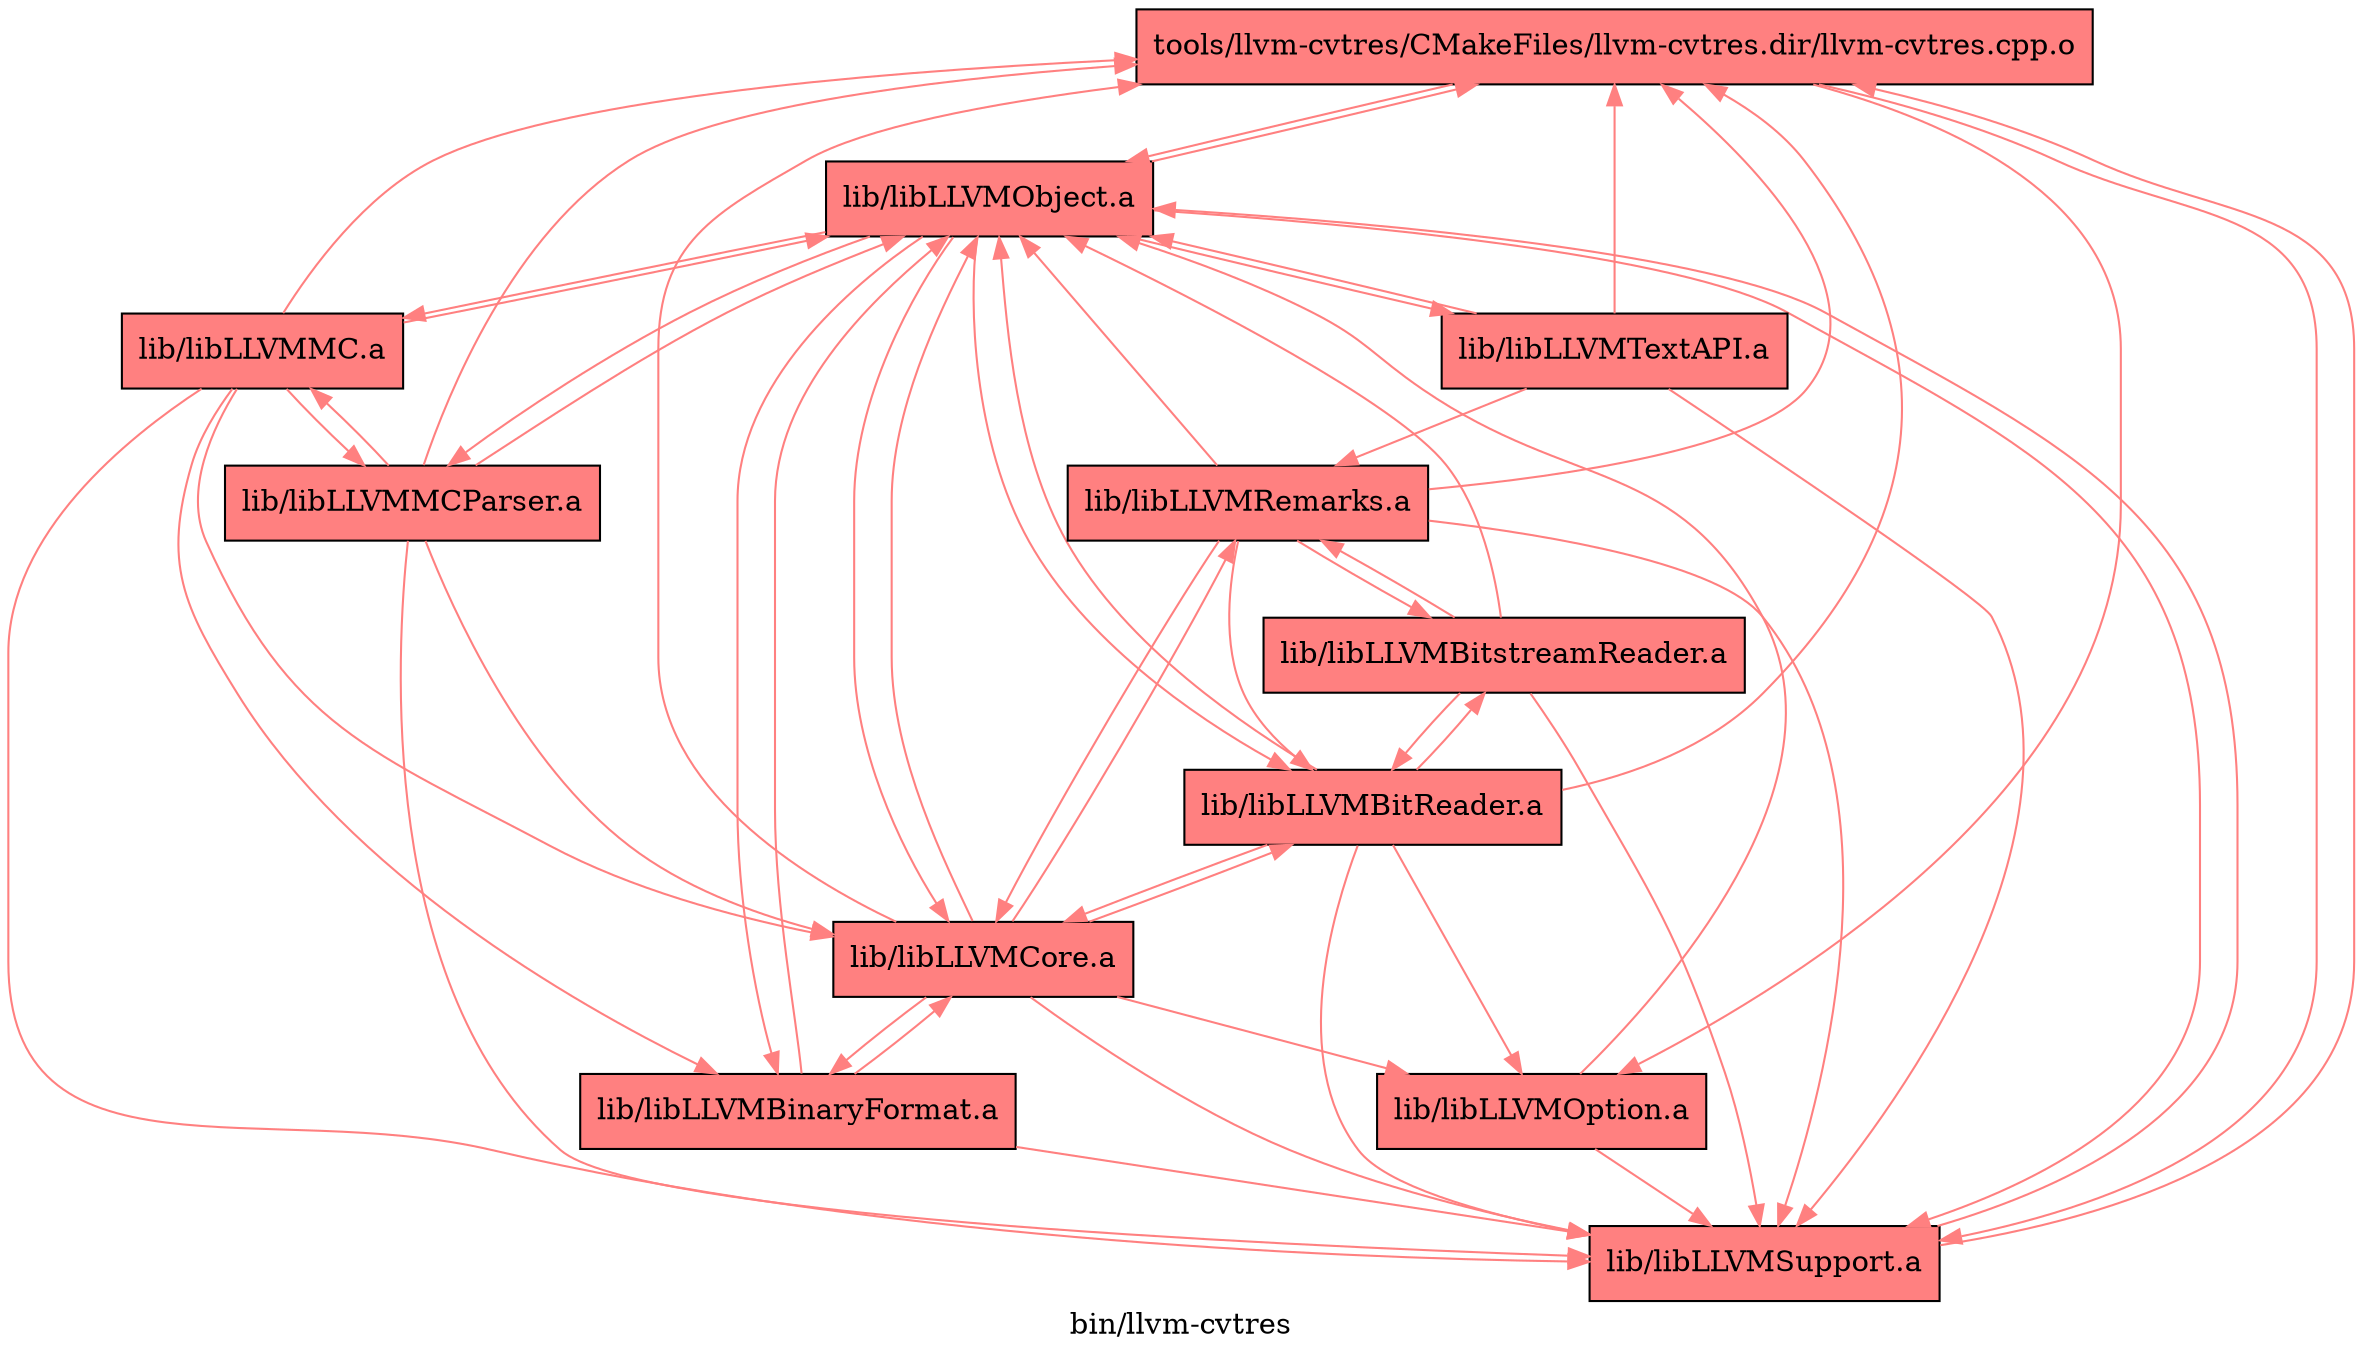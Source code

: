 digraph "bin/llvm-cvtres" {
	label="bin/llvm-cvtres";

	Node0x55bf3ca2f058 [shape=record,shape=record,style=filled,fillcolor="1.000000 0.5 1",label="{tools/llvm-cvtres/CMakeFiles/llvm-cvtres.dir/llvm-cvtres.cpp.o}"];
	Node0x55bf3ca2f058 -> Node0x55bf3ca2efb8[color="1.000000 0.5 1"];
	Node0x55bf3ca2f058 -> Node0x55bf3ca2e108[color="1.000000 0.5 1"];
	Node0x55bf3ca2f058 -> Node0x55bf3ca2e5b8[color="1.000000 0.5 1"];
	Node0x55bf3ca2efb8 [shape=record,shape=record,style=filled,fillcolor="1.000000 0.5 1",label="{lib/libLLVMObject.a}"];
	Node0x55bf3ca2efb8 -> Node0x55bf3ca2e5b8[color="1.000000 0.5 1"];
	Node0x55bf3ca2efb8 -> Node0x55bf3ca35368[color="1.000000 0.5 1"];
	Node0x55bf3ca2efb8 -> Node0x55bf3ca2f058[color="1.000000 0.5 1"];
	Node0x55bf3ca2efb8 -> Node0x55bf3ca35908[color="1.000000 0.5 1"];
	Node0x55bf3ca2efb8 -> Node0x55bf3ca2d668[color="1.000000 0.5 1"];
	Node0x55bf3ca2efb8 -> Node0x55bf3ca2cbc8[color="1.000000 0.5 1"];
	Node0x55bf3ca2efb8 -> Node0x55bf3ca36768[color="1.000000 0.5 1"];
	Node0x55bf3ca2efb8 -> Node0x55bf3ca34e68[color="1.000000 0.5 1"];
	Node0x55bf3ca2e108 [shape=record,shape=record,style=filled,fillcolor="1.000000 0.5 1",label="{lib/libLLVMOption.a}"];
	Node0x55bf3ca2e108 -> Node0x55bf3ca2e5b8[color="1.000000 0.5 1"];
	Node0x55bf3ca2e108 -> Node0x55bf3ca2efb8[color="1.000000 0.5 1"];
	Node0x55bf3ca2e5b8 [shape=record,shape=record,style=filled,fillcolor="1.000000 0.5 1",label="{lib/libLLVMSupport.a}"];
	Node0x55bf3ca2e5b8 -> Node0x55bf3ca2efb8[color="1.000000 0.5 1"];
	Node0x55bf3ca2e5b8 -> Node0x55bf3ca2f058[color="1.000000 0.5 1"];
	Node0x55bf3ca35368 [shape=record,shape=record,style=filled,fillcolor="1.000000 0.5 1",label="{lib/libLLVMBinaryFormat.a}"];
	Node0x55bf3ca35368 -> Node0x55bf3ca2cbc8[color="1.000000 0.5 1"];
	Node0x55bf3ca35368 -> Node0x55bf3ca2efb8[color="1.000000 0.5 1"];
	Node0x55bf3ca35368 -> Node0x55bf3ca2e5b8[color="1.000000 0.5 1"];
	Node0x55bf3ca35908 [shape=record,shape=record,style=filled,fillcolor="1.000000 0.5 1",label="{lib/libLLVMMC.a}"];
	Node0x55bf3ca35908 -> Node0x55bf3ca2efb8[color="1.000000 0.5 1"];
	Node0x55bf3ca35908 -> Node0x55bf3ca2e5b8[color="1.000000 0.5 1"];
	Node0x55bf3ca35908 -> Node0x55bf3ca2cbc8[color="1.000000 0.5 1"];
	Node0x55bf3ca35908 -> Node0x55bf3ca2f058[color="1.000000 0.5 1"];
	Node0x55bf3ca35908 -> Node0x55bf3ca36768[color="1.000000 0.5 1"];
	Node0x55bf3ca35908 -> Node0x55bf3ca35368[color="1.000000 0.5 1"];
	Node0x55bf3ca2d668 [shape=record,shape=record,style=filled,fillcolor="1.000000 0.5 1",label="{lib/libLLVMBitReader.a}"];
	Node0x55bf3ca2d668 -> Node0x55bf3ca2f058[color="1.000000 0.5 1"];
	Node0x55bf3ca2d668 -> Node0x55bf3ca2efb8[color="1.000000 0.5 1"];
	Node0x55bf3ca2d668 -> Node0x55bf3ca2e108[color="1.000000 0.5 1"];
	Node0x55bf3ca2d668 -> Node0x55bf3ca2e5b8[color="1.000000 0.5 1"];
	Node0x55bf3ca2d668 -> Node0x55bf3ca2cbc8[color="1.000000 0.5 1"];
	Node0x55bf3ca2d668 -> Node0x55bf3ca36268[color="1.000000 0.5 1"];
	Node0x55bf3ca2cbc8 [shape=record,shape=record,style=filled,fillcolor="1.000000 0.5 1",label="{lib/libLLVMCore.a}"];
	Node0x55bf3ca2cbc8 -> Node0x55bf3ca2f058[color="1.000000 0.5 1"];
	Node0x55bf3ca2cbc8 -> Node0x55bf3ca2efb8[color="1.000000 0.5 1"];
	Node0x55bf3ca2cbc8 -> Node0x55bf3ca2e5b8[color="1.000000 0.5 1"];
	Node0x55bf3ca2cbc8 -> Node0x55bf3ca2d668[color="1.000000 0.5 1"];
	Node0x55bf3ca2cbc8 -> Node0x55bf3ca35368[color="1.000000 0.5 1"];
	Node0x55bf3ca2cbc8 -> Node0x55bf3ca2d0c8[color="1.000000 0.5 1"];
	Node0x55bf3ca2cbc8 -> Node0x55bf3ca2e108[color="1.000000 0.5 1"];
	Node0x55bf3ca36768 [shape=record,shape=record,style=filled,fillcolor="1.000000 0.5 1",label="{lib/libLLVMMCParser.a}"];
	Node0x55bf3ca36768 -> Node0x55bf3ca2f058[color="1.000000 0.5 1"];
	Node0x55bf3ca36768 -> Node0x55bf3ca2efb8[color="1.000000 0.5 1"];
	Node0x55bf3ca36768 -> Node0x55bf3ca2e5b8[color="1.000000 0.5 1"];
	Node0x55bf3ca36768 -> Node0x55bf3ca35908[color="1.000000 0.5 1"];
	Node0x55bf3ca36768 -> Node0x55bf3ca2cbc8[color="1.000000 0.5 1"];
	Node0x55bf3ca34e68 [shape=record,shape=record,style=filled,fillcolor="1.000000 0.5 1",label="{lib/libLLVMTextAPI.a}"];
	Node0x55bf3ca34e68 -> Node0x55bf3ca2e5b8[color="1.000000 0.5 1"];
	Node0x55bf3ca34e68 -> Node0x55bf3ca2f058[color="1.000000 0.5 1"];
	Node0x55bf3ca34e68 -> Node0x55bf3ca2efb8[color="1.000000 0.5 1"];
	Node0x55bf3ca34e68 -> Node0x55bf3ca2d0c8[color="1.000000 0.5 1"];
	Node0x55bf3ca36268 [shape=record,shape=record,style=filled,fillcolor="1.000000 0.5 1",label="{lib/libLLVMBitstreamReader.a}"];
	Node0x55bf3ca36268 -> Node0x55bf3ca2efb8[color="1.000000 0.5 1"];
	Node0x55bf3ca36268 -> Node0x55bf3ca2e5b8[color="1.000000 0.5 1"];
	Node0x55bf3ca36268 -> Node0x55bf3ca2d668[color="1.000000 0.5 1"];
	Node0x55bf3ca36268 -> Node0x55bf3ca2d0c8[color="1.000000 0.5 1"];
	Node0x55bf3ca2d0c8 [shape=record,shape=record,style=filled,fillcolor="1.000000 0.5 1",label="{lib/libLLVMRemarks.a}"];
	Node0x55bf3ca2d0c8 -> Node0x55bf3ca2e5b8[color="1.000000 0.5 1"];
	Node0x55bf3ca2d0c8 -> Node0x55bf3ca2d668[color="1.000000 0.5 1"];
	Node0x55bf3ca2d0c8 -> Node0x55bf3ca2efb8[color="1.000000 0.5 1"];
	Node0x55bf3ca2d0c8 -> Node0x55bf3ca2cbc8[color="1.000000 0.5 1"];
	Node0x55bf3ca2d0c8 -> Node0x55bf3ca2f058[color="1.000000 0.5 1"];
	Node0x55bf3ca2d0c8 -> Node0x55bf3ca36268[color="1.000000 0.5 1"];
}
